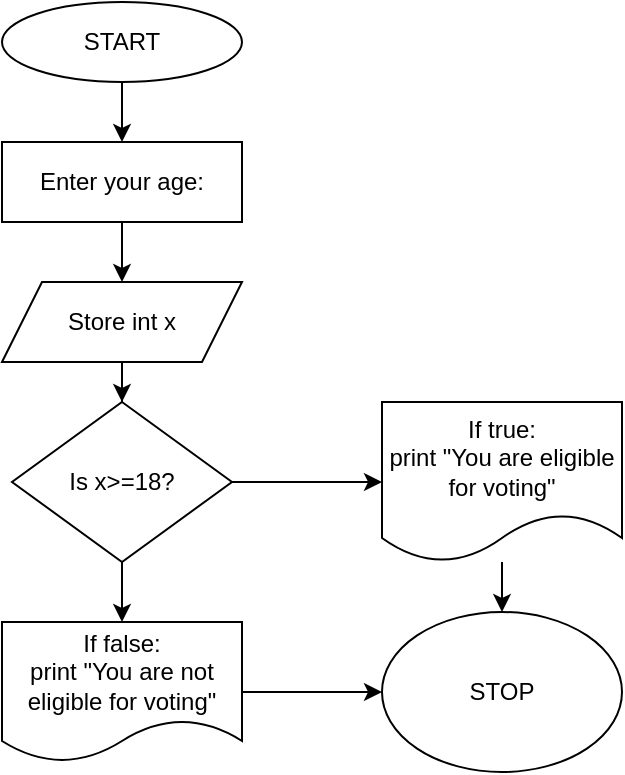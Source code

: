 <mxfile version="13.8.1" type="github">
  <diagram id="mQR002PnCJXlBmVzRbBh" name="Page-1">
    <mxGraphModel dx="1108" dy="531" grid="1" gridSize="10" guides="1" tooltips="1" connect="1" arrows="1" fold="1" page="1" pageScale="1" pageWidth="850" pageHeight="1100" math="0" shadow="0">
      <root>
        <mxCell id="0" />
        <mxCell id="1" parent="0" />
        <mxCell id="h36aj-YFXiX6rsbgjPVk-4" value="" style="edgeStyle=orthogonalEdgeStyle;rounded=0;orthogonalLoop=1;jettySize=auto;html=1;" edge="1" parent="1" source="h36aj-YFXiX6rsbgjPVk-1" target="h36aj-YFXiX6rsbgjPVk-3">
          <mxGeometry relative="1" as="geometry" />
        </mxCell>
        <mxCell id="h36aj-YFXiX6rsbgjPVk-1" value="START" style="ellipse;whiteSpace=wrap;html=1;" vertex="1" parent="1">
          <mxGeometry x="340" y="10" width="120" height="40" as="geometry" />
        </mxCell>
        <mxCell id="h36aj-YFXiX6rsbgjPVk-6" value="" style="edgeStyle=orthogonalEdgeStyle;rounded=0;orthogonalLoop=1;jettySize=auto;html=1;" edge="1" parent="1" source="h36aj-YFXiX6rsbgjPVk-3" target="h36aj-YFXiX6rsbgjPVk-5">
          <mxGeometry relative="1" as="geometry" />
        </mxCell>
        <mxCell id="h36aj-YFXiX6rsbgjPVk-3" value="Enter your age: " style="whiteSpace=wrap;html=1;" vertex="1" parent="1">
          <mxGeometry x="340" y="80" width="120" height="40" as="geometry" />
        </mxCell>
        <mxCell id="h36aj-YFXiX6rsbgjPVk-9" value="" style="edgeStyle=orthogonalEdgeStyle;rounded=0;orthogonalLoop=1;jettySize=auto;html=1;" edge="1" parent="1" source="h36aj-YFXiX6rsbgjPVk-5" target="h36aj-YFXiX6rsbgjPVk-8">
          <mxGeometry relative="1" as="geometry" />
        </mxCell>
        <mxCell id="h36aj-YFXiX6rsbgjPVk-5" value="Store int x" style="shape=parallelogram;perimeter=parallelogramPerimeter;whiteSpace=wrap;html=1;fixedSize=1;" vertex="1" parent="1">
          <mxGeometry x="340" y="150" width="120" height="40" as="geometry" />
        </mxCell>
        <mxCell id="h36aj-YFXiX6rsbgjPVk-11" value="" style="edgeStyle=orthogonalEdgeStyle;rounded=0;orthogonalLoop=1;jettySize=auto;html=1;" edge="1" parent="1" source="h36aj-YFXiX6rsbgjPVk-8" target="h36aj-YFXiX6rsbgjPVk-10">
          <mxGeometry relative="1" as="geometry" />
        </mxCell>
        <mxCell id="h36aj-YFXiX6rsbgjPVk-14" value="" style="edgeStyle=orthogonalEdgeStyle;rounded=0;orthogonalLoop=1;jettySize=auto;html=1;" edge="1" parent="1" source="h36aj-YFXiX6rsbgjPVk-8" target="h36aj-YFXiX6rsbgjPVk-13">
          <mxGeometry relative="1" as="geometry" />
        </mxCell>
        <mxCell id="h36aj-YFXiX6rsbgjPVk-8" value="Is x&amp;gt;=18?" style="rhombus;whiteSpace=wrap;html=1;" vertex="1" parent="1">
          <mxGeometry x="345" y="210" width="110" height="80" as="geometry" />
        </mxCell>
        <mxCell id="h36aj-YFXiX6rsbgjPVk-16" value="" style="edgeStyle=orthogonalEdgeStyle;rounded=0;orthogonalLoop=1;jettySize=auto;html=1;" edge="1" parent="1" source="h36aj-YFXiX6rsbgjPVk-10" target="h36aj-YFXiX6rsbgjPVk-15">
          <mxGeometry relative="1" as="geometry" />
        </mxCell>
        <mxCell id="h36aj-YFXiX6rsbgjPVk-10" value="&lt;div&gt;If true:&lt;/div&gt;&lt;div&gt;print &quot;You are eligible for voting&quot;&lt;br&gt;&lt;/div&gt;" style="shape=document;whiteSpace=wrap;html=1;boundedLbl=1;" vertex="1" parent="1">
          <mxGeometry x="530" y="210" width="120" height="80" as="geometry" />
        </mxCell>
        <mxCell id="h36aj-YFXiX6rsbgjPVk-17" value="" style="edgeStyle=orthogonalEdgeStyle;rounded=0;orthogonalLoop=1;jettySize=auto;html=1;" edge="1" parent="1" source="h36aj-YFXiX6rsbgjPVk-13" target="h36aj-YFXiX6rsbgjPVk-15">
          <mxGeometry relative="1" as="geometry" />
        </mxCell>
        <mxCell id="h36aj-YFXiX6rsbgjPVk-13" value="&lt;div&gt;If false:&lt;/div&gt;&lt;div&gt;print &quot;You are not eligible for voting&quot;&lt;br&gt;&lt;/div&gt;" style="shape=document;whiteSpace=wrap;html=1;boundedLbl=1;" vertex="1" parent="1">
          <mxGeometry x="340" y="320" width="120" height="70" as="geometry" />
        </mxCell>
        <mxCell id="h36aj-YFXiX6rsbgjPVk-15" value="STOP" style="ellipse;whiteSpace=wrap;html=1;" vertex="1" parent="1">
          <mxGeometry x="530" y="315" width="120" height="80" as="geometry" />
        </mxCell>
      </root>
    </mxGraphModel>
  </diagram>
</mxfile>
